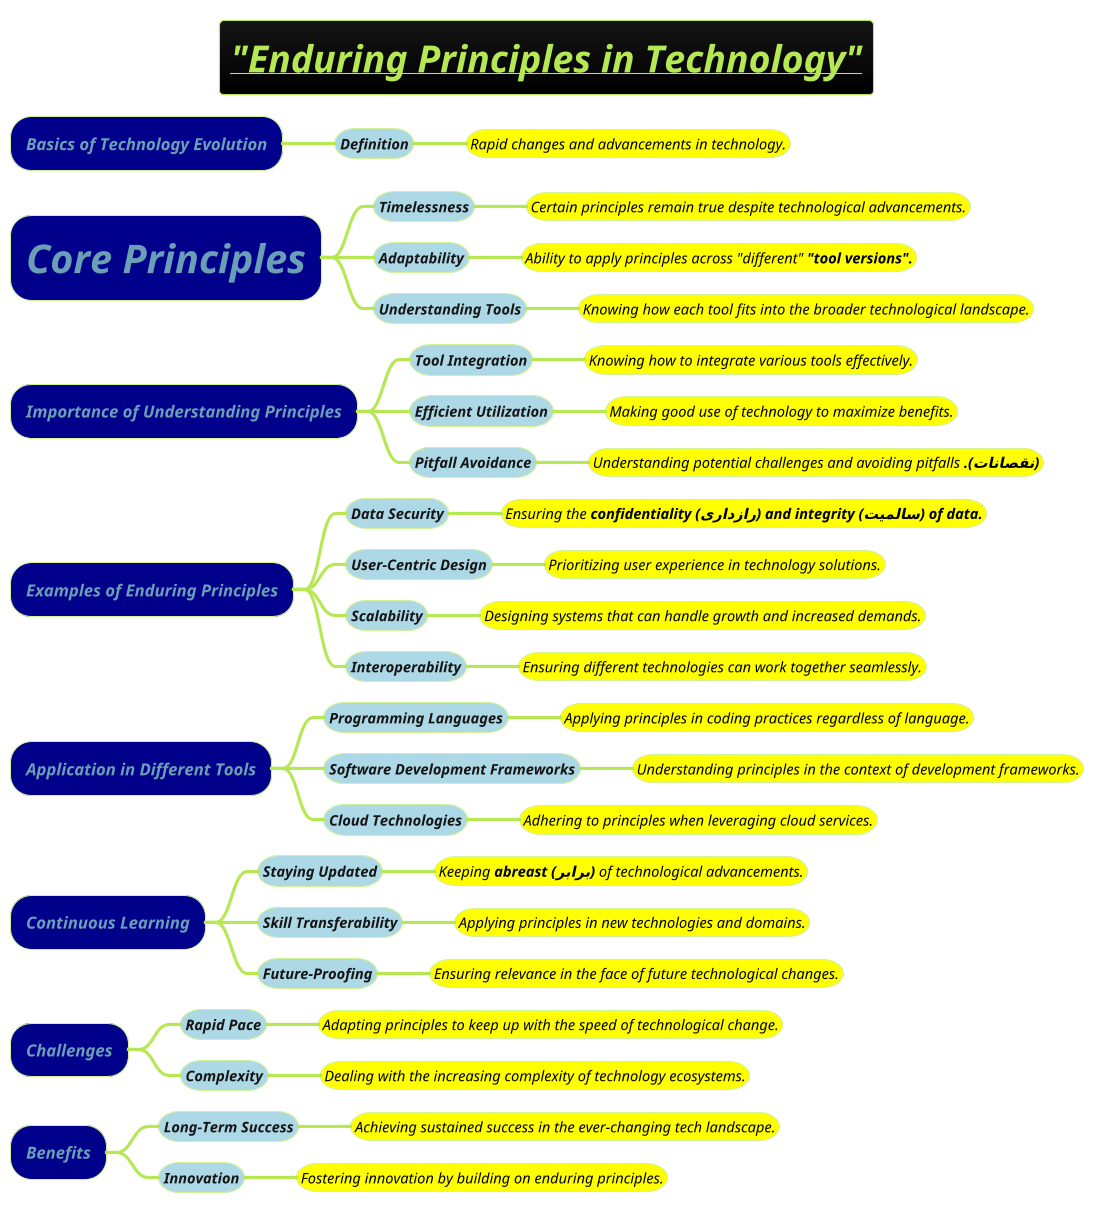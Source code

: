 @startmindmap
title =<i><b><u>"Enduring Principles in Technology"
!theme hacker

*[#darkblue] <i>Basics of Technology Evolution
**[#lightblue] <i><color #blac><size:14>Definition
***[#yellow] <i><color #black><size:14>Rapid changes and advancements in technology.

*[#darkblue] <i><size:38>Core Principles
**[#lightblue] <i><color #blac><size:14>Timelessness
***[#yellow] <i><color #black><size:14>Certain principles remain true despite technological advancements.

**[#lightblue] <i><color #blac><size:14>Adaptability
***[#yellow] <i><color #black><size:14>Ability to apply principles across "different" <b>"tool versions".

**[#lightblue] <i><color #blac><size:14>Understanding Tools
***[#yellow] <i><color #black><size:14>Knowing how each tool fits into the broader technological landscape.

*[#darkblue] <i>Importance of Understanding Principles
**[#lightblue] <i><color #blac><size:14>Tool Integration
***[#yellow] <i><color #black><size:14>Knowing how to integrate various tools effectively.

**[#lightblue] <i><color #blac><size:14>Efficient Utilization
***[#yellow] <i><color #black><size:14>Making good use of technology to maximize benefits.

**[#lightblue] <i><color #blac><size:14>Pitfall Avoidance
***[#yellow] <i><color #black><size:14>Understanding potential challenges and avoiding pitfalls <b>(نقصانات).

*[#darkblue] <i>Examples of Enduring Principles
**[#lightblue] <i><color #blac><size:14>Data Security
***[#yellow] <i><color #black><size:14>Ensuring the <b>confidentiality (رازداری) and integrity (سالمیت) of data.

**[#lightblue] <i><color #blac><size:14>User-Centric Design
***[#yellow] <i><color #black><size:14>Prioritizing user experience in technology solutions.

**[#lightblue] <i><color #blac><size:14>Scalability
***[#yellow] <i><color #black><size:14>Designing systems that can handle growth and increased demands.

**[#lightblue] <i><color #blac><size:14>Interoperability
***[#yellow] <i><color #black><size:14>Ensuring different technologies can work together seamlessly.

*[#darkblue] <i>Application in Different Tools
**[#lightblue] <i><color #blac><size:14>Programming Languages
***[#yellow] <i><color #black><size:14>Applying principles in coding practices regardless of language.

**[#lightblue] <i><color #blac><size:14>Software Development Frameworks
***[#yellow] <i><color #black><size:14>Understanding principles in the context of development frameworks.

**[#lightblue] <i><color #blac><size:14>Cloud Technologies
***[#yellow] <i><color #black><size:14>Adhering to principles when leveraging cloud services.

*[#darkblue] <i>Continuous Learning
**[#lightblue] <i><color #blac><size:14>Staying Updated
***[#yellow] <i><color #black><size:14>Keeping **abreast (برابر)** of technological advancements.

**[#lightblue] <i><color #blac><size:14>Skill Transferability
***[#yellow] <i><color #black><size:14>Applying principles in new technologies and domains.

**[#lightblue] <i><color #blac><size:14>Future-Proofing
***[#yellow] <i><color #black><size:14>Ensuring relevance in the face of future technological changes.

*[#darkblue] <i>Challenges
**[#lightblue] <i><color #blac><size:14>Rapid Pace
***[#yellow] <i><color #black><size:14>Adapting principles to keep up with the speed of technological change.

**[#lightblue] <i><color #blac><size:14>Complexity
***[#yellow] <i><color #black><size:14>Dealing with the increasing complexity of technology ecosystems.

*[#darkblue] <i>Benefits
**[#lightblue] <i><color #blac><size:14>Long-Term Success
***[#yellow] <i><color #black><size:14>Achieving sustained success in the ever-changing tech landscape.

**[#lightblue] <i><color #blac><size:14>Innovation
***[#yellow] <i><color #black><size:14>Fostering innovation by building on enduring principles.

@endmindmap
